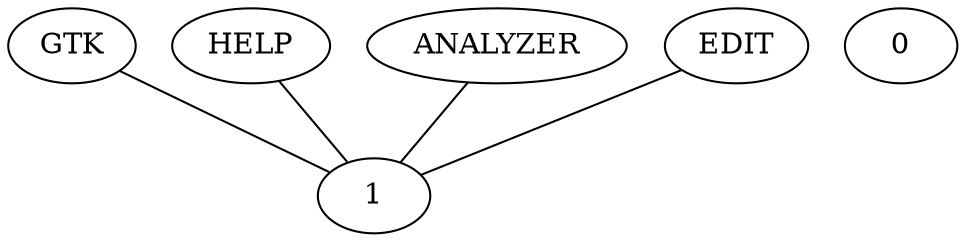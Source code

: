 graph G {
  GTK;
  HELP;
  ANALYZER;
  EDIT;
  0;
  1;
  GTK -- 1;
  HELP -- 1;
  ANALYZER -- 1;
  EDIT -- 1;
}
